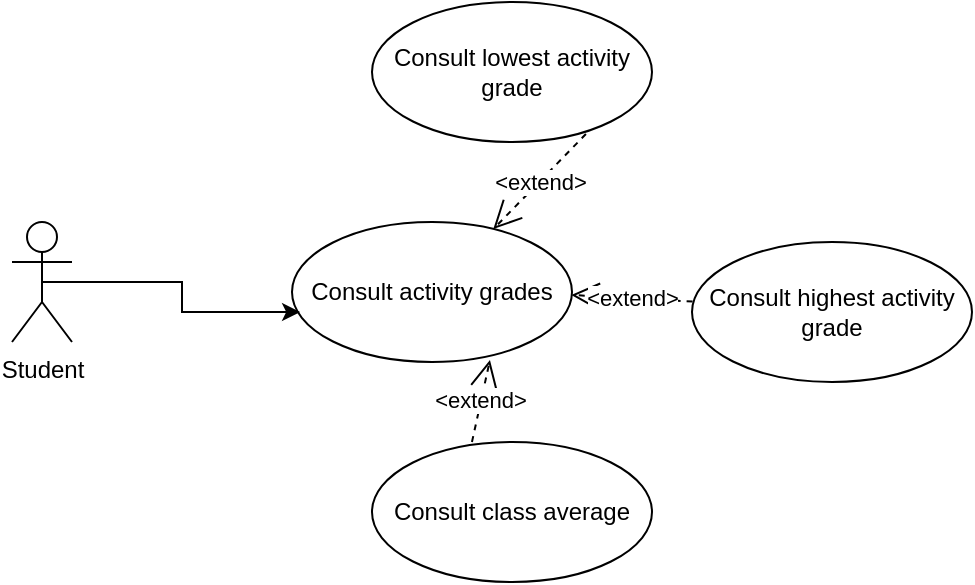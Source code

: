 <mxfile version="28.1.0">
  <diagram name="Page-1" id="LG-8zziWAP50YluwudRv">
    <mxGraphModel dx="872" dy="495" grid="1" gridSize="10" guides="1" tooltips="1" connect="1" arrows="1" fold="1" page="1" pageScale="1" pageWidth="827" pageHeight="1169" math="0" shadow="0">
      <root>
        <mxCell id="0" />
        <mxCell id="1" parent="0" />
        <mxCell id="Nj2G2MHLcKjuTOHaNDjG-1" value="Consult activity grades" style="ellipse;whiteSpace=wrap;html=1;" vertex="1" parent="1">
          <mxGeometry x="290" y="140" width="140" height="70" as="geometry" />
        </mxCell>
        <mxCell id="Nj2G2MHLcKjuTOHaNDjG-2" value="Consult class average" style="ellipse;whiteSpace=wrap;html=1;" vertex="1" parent="1">
          <mxGeometry x="330" y="250" width="140" height="70" as="geometry" />
        </mxCell>
        <mxCell id="Nj2G2MHLcKjuTOHaNDjG-3" value="Consult lowest activity grade" style="ellipse;whiteSpace=wrap;html=1;" vertex="1" parent="1">
          <mxGeometry x="330" y="30" width="140" height="70" as="geometry" />
        </mxCell>
        <mxCell id="Nj2G2MHLcKjuTOHaNDjG-4" value="Consult highest activity grade" style="ellipse;whiteSpace=wrap;html=1;" vertex="1" parent="1">
          <mxGeometry x="490" y="150" width="140" height="70" as="geometry" />
        </mxCell>
        <mxCell id="Nj2G2MHLcKjuTOHaNDjG-5" value="Student" style="shape=umlActor;verticalLabelPosition=bottom;verticalAlign=top;html=1;" vertex="1" parent="1">
          <mxGeometry x="150" y="140" width="30" height="60" as="geometry" />
        </mxCell>
        <mxCell id="Nj2G2MHLcKjuTOHaNDjG-7" value="&amp;lt;extend&amp;gt;" style="endArrow=open;endSize=12;dashed=1;html=1;rounded=0;exitX=0.764;exitY=0.943;exitDx=0;exitDy=0;exitPerimeter=0;" edge="1" parent="1" source="Nj2G2MHLcKjuTOHaNDjG-3" target="Nj2G2MHLcKjuTOHaNDjG-1">
          <mxGeometry width="160" relative="1" as="geometry">
            <mxPoint x="330" y="260" as="sourcePoint" />
            <mxPoint x="490" y="260" as="targetPoint" />
          </mxGeometry>
        </mxCell>
        <mxCell id="Nj2G2MHLcKjuTOHaNDjG-8" value="&amp;lt;extend&amp;gt;" style="endArrow=open;endSize=12;dashed=1;html=1;rounded=0;" edge="1" parent="1">
          <mxGeometry width="160" relative="1" as="geometry">
            <mxPoint x="490.296" y="179.783" as="sourcePoint" />
            <mxPoint x="429.653" y="176.483" as="targetPoint" />
          </mxGeometry>
        </mxCell>
        <mxCell id="Nj2G2MHLcKjuTOHaNDjG-9" value="&amp;lt;extend&amp;gt;" style="endArrow=open;endSize=12;dashed=1;html=1;rounded=0;exitX=0.357;exitY=0;exitDx=0;exitDy=0;exitPerimeter=0;entryX=0.707;entryY=0.986;entryDx=0;entryDy=0;entryPerimeter=0;" edge="1" parent="1" source="Nj2G2MHLcKjuTOHaNDjG-2" target="Nj2G2MHLcKjuTOHaNDjG-1">
          <mxGeometry x="0.001" width="160" relative="1" as="geometry">
            <mxPoint x="330" y="260" as="sourcePoint" />
            <mxPoint x="490" y="260" as="targetPoint" />
            <mxPoint as="offset" />
          </mxGeometry>
        </mxCell>
        <mxCell id="Nj2G2MHLcKjuTOHaNDjG-10" style="edgeStyle=orthogonalEdgeStyle;rounded=0;orthogonalLoop=1;jettySize=auto;html=1;exitX=0.5;exitY=0.5;exitDx=0;exitDy=0;exitPerimeter=0;entryX=0.029;entryY=0.643;entryDx=0;entryDy=0;entryPerimeter=0;" edge="1" parent="1" source="Nj2G2MHLcKjuTOHaNDjG-5" target="Nj2G2MHLcKjuTOHaNDjG-1">
          <mxGeometry relative="1" as="geometry" />
        </mxCell>
      </root>
    </mxGraphModel>
  </diagram>
</mxfile>
